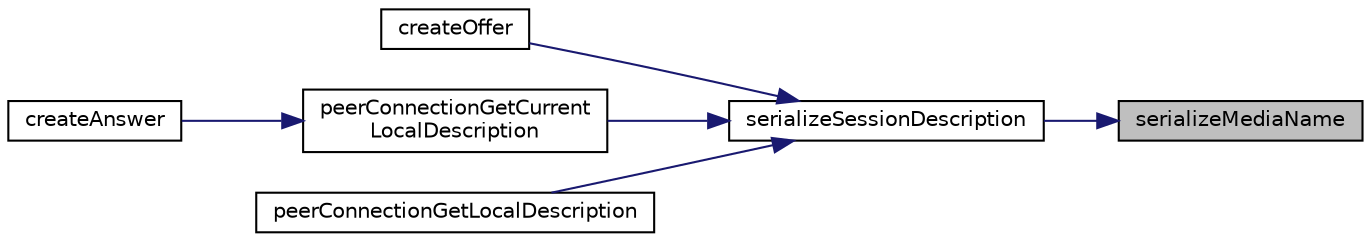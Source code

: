 digraph "serializeMediaName"
{
 // LATEX_PDF_SIZE
  edge [fontname="Helvetica",fontsize="10",labelfontname="Helvetica",labelfontsize="10"];
  node [fontname="Helvetica",fontsize="10",shape=record];
  rankdir="RL";
  Node1 [label="serializeMediaName",height=0.2,width=0.4,color="black", fillcolor="grey75", style="filled", fontcolor="black",tooltip=" "];
  Node1 -> Node2 [dir="back",color="midnightblue",fontsize="10",style="solid",fontname="Helvetica"];
  Node2 [label="serializeSessionDescription",height=0.2,width=0.4,color="black", fillcolor="white", style="filled",URL="$Serialize_8c.html#a9c41cb60fca74b4572e2fe2bc816b919",tooltip=" "];
  Node2 -> Node3 [dir="back",color="midnightblue",fontsize="10",style="solid",fontname="Helvetica"];
  Node3 [label="createOffer",height=0.2,width=0.4,color="black", fillcolor="white", style="filled",URL="$group__PublicMemberFunctions.html#ga1779d268b0993835d80f0948281e2274",tooltip="Populate the provided answer that contains an RFC 3264 offer with the supported configurations for th..."];
  Node2 -> Node4 [dir="back",color="midnightblue",fontsize="10",style="solid",fontname="Helvetica"];
  Node4 [label="peerConnectionGetCurrent\lLocalDescription",height=0.2,width=0.4,color="black", fillcolor="white", style="filled",URL="$group__PublicMemberFunctions.html#ga19dfcbdcf4d136b56ce366fe2fb9bfb3",tooltip=" "];
  Node4 -> Node5 [dir="back",color="midnightblue",fontsize="10",style="solid",fontname="Helvetica"];
  Node5 [label="createAnswer",height=0.2,width=0.4,color="black", fillcolor="white", style="filled",URL="$group__PublicMemberFunctions.html#ga7dc5ad4eb5cc7e000396547279108d9b",tooltip="Populate the provided answer that contains an RFC 3264 answer with the supported configurations for t..."];
  Node2 -> Node6 [dir="back",color="midnightblue",fontsize="10",style="solid",fontname="Helvetica"];
  Node6 [label="peerConnectionGetLocalDescription",height=0.2,width=0.4,color="black", fillcolor="white", style="filled",URL="$group__PublicMemberFunctions.html#gaa1940a0ddabf41c445b55f1317476e96",tooltip=" "];
}
